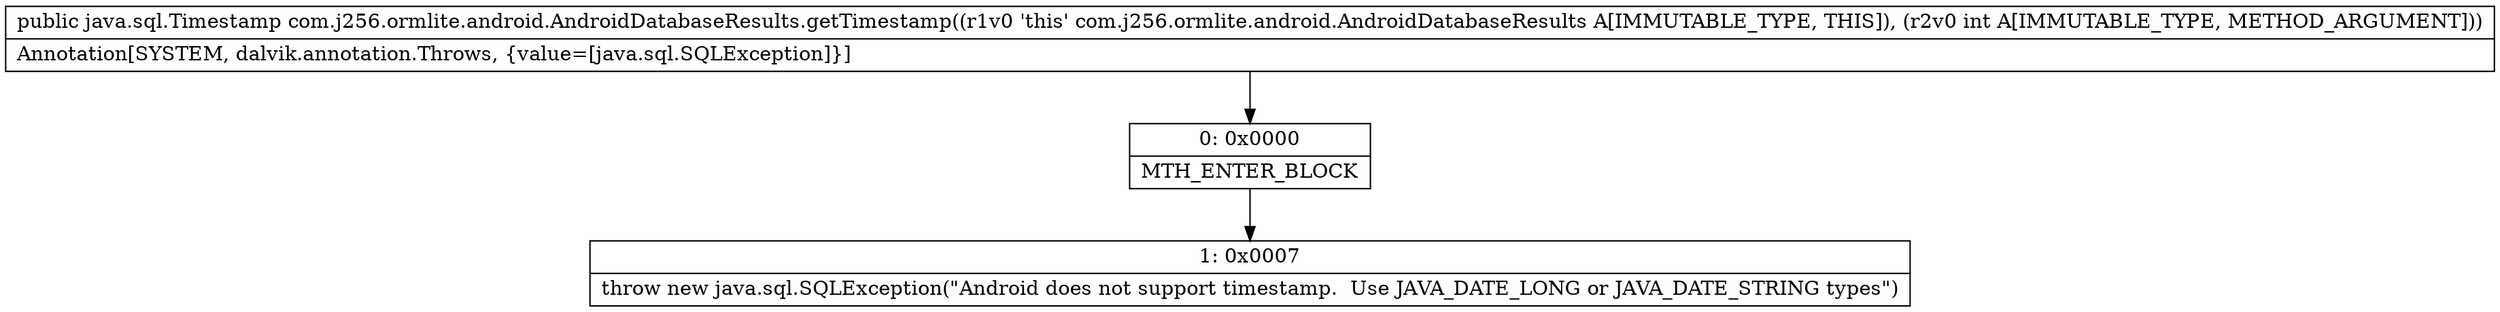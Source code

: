 digraph "CFG forcom.j256.ormlite.android.AndroidDatabaseResults.getTimestamp(I)Ljava\/sql\/Timestamp;" {
Node_0 [shape=record,label="{0\:\ 0x0000|MTH_ENTER_BLOCK\l}"];
Node_1 [shape=record,label="{1\:\ 0x0007|throw new java.sql.SQLException(\"Android does not support timestamp.  Use JAVA_DATE_LONG or JAVA_DATE_STRING types\")\l}"];
MethodNode[shape=record,label="{public java.sql.Timestamp com.j256.ormlite.android.AndroidDatabaseResults.getTimestamp((r1v0 'this' com.j256.ormlite.android.AndroidDatabaseResults A[IMMUTABLE_TYPE, THIS]), (r2v0 int A[IMMUTABLE_TYPE, METHOD_ARGUMENT]))  | Annotation[SYSTEM, dalvik.annotation.Throws, \{value=[java.sql.SQLException]\}]\l}"];
MethodNode -> Node_0;
Node_0 -> Node_1;
}

